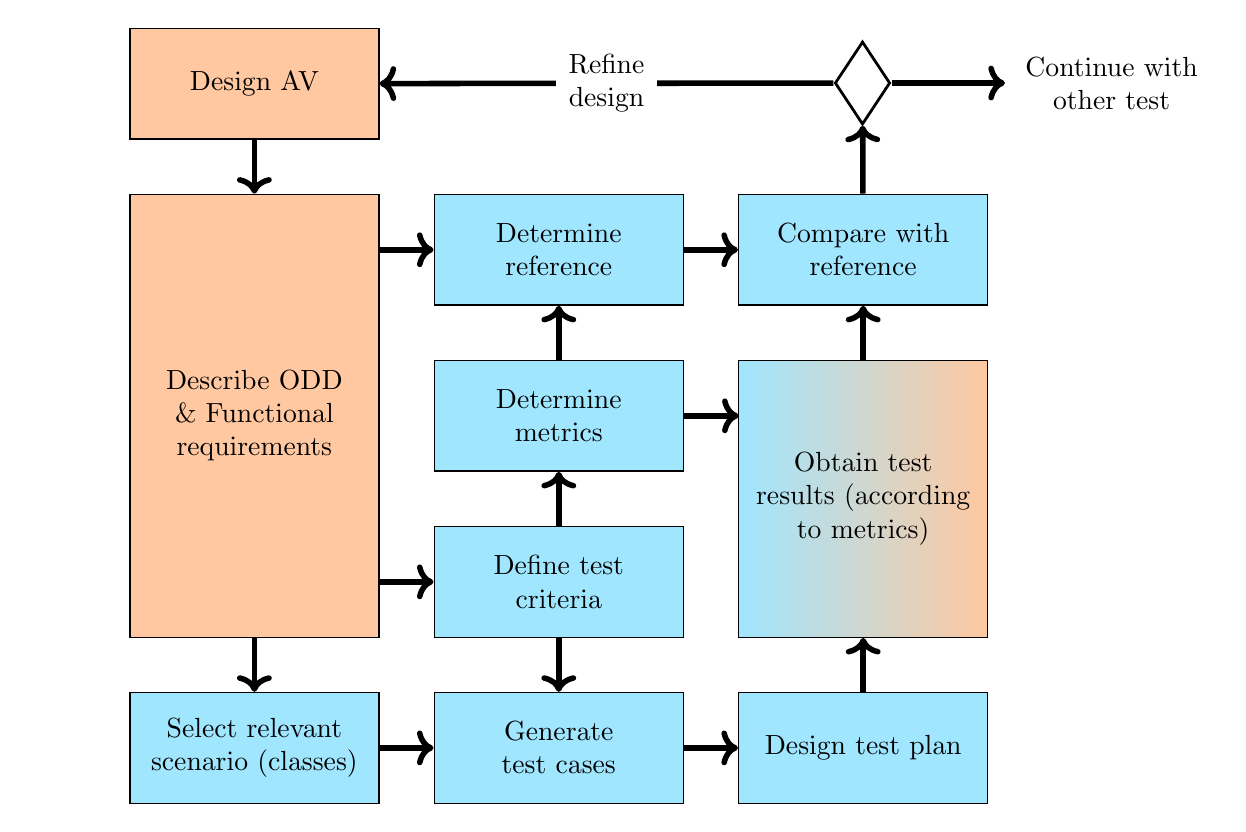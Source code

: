 % Define colors
\definecolor{colorCETRAN}{RGB}{160, 230, 255}
\definecolor{colorAV}{RGB}{255, 200, 160}
%
% Define lengths
\newlength{\blkw}\setlength{\blkw}{9em}
\newlength{\blkh}\setlength{\blkh}{4em}
\newlength{\sep}\setlength{\sep}{2em}
%
% Define styles
\tikzstyle{block}=[draw, minimum width=\blkw, minimum height=\blkh, text width=\blkw-1em, align=center, anchor=north west, line width=.5pt]
\tikzstyle{assessor}=[block, fill=colorCETRAN]
\tikzstyle{av}=[block, fill=colorAV]
\tikzstyle{assessor and av}=[block, left color=colorCETRAN, right color=colorAV]
\tikzstyle{decision}=[draw, diamond, minimum width=2em, minimum height=3em, line width=1pt]
\tikzstyle{arrow}=[->, line width=2pt]
\begin{tikzpicture}
	% Blocks
	\node[av](design) at (0, 0) {Design AV};
	\node[av, minimum height=3\blkh+2\sep](odd) at (0, -\blkh-\sep) {Describe ODD \& Functional requirements};
	\node[assessor](select) at (0, -4\blkh-4\sep) {Select relevant scenario (classes)};
	\node[assessor](reference) at (\blkw+\sep, -\blkh-\sep) {Determine reference};
	\node[assessor](metrics) at (\blkw+\sep, -2\blkh-2\sep) {Determine metrics};
	\node[assessor](criteria) at (\blkw+\sep, -3\blkh-3\sep) {Define test criteria};
	\node[assessor](test case) at (\blkw+\sep, -4\blkh-4\sep) {Generate test cases};
	\node[assessor](compare) at (2\blkw+2\sep, -\blkh-\sep) {Compare with reference};
	\node[assessor and av, minimum height=2\blkh+\sep](obtain metrics) at (2\blkw+2\sep, -2\blkh-2\sep) {Obtain test results (according to metrics)};
	\node[assessor](test) at (2\blkw+2\sep, -4\blkh-4\sep) {Design test plan};
	
	% Decision block
	\node[decision](decision) at (2.5\blkw+2\sep, -.5\blkh){};
	\node[right of=decision, node distance=\blkw, text width=7em, align=center](next) {Continue with other test};
	
	% Arrows
	\draw[arrow] (design) -- (odd);
	\draw[arrow] (odd) -- (select);
	\foreach \blk in {reference, criteria} {
		\node[coordinate, left of=\blk, node distance=.5\blkw+\sep](helper){};
		\draw[arrow] (helper) -- (\blk);
	}
	\draw[arrow] (metrics) -- (reference);
	\draw[arrow] (criteria) -- (metrics);
	\draw[arrow] (select) -- (test case);
	\draw[arrow] (criteria) -- (test case);
	\draw[arrow] (test case) -- (test);
	\draw[arrow] (test) -- (obtain metrics);
	\node[coordinate, right of=metrics, node distance=.5\blkw+\sep](helper){};
	\draw[arrow] (metrics) -- (helper);
	\draw[arrow] (obtain metrics) -- (compare);
	\draw[arrow] (reference) -- (compare);
	\draw[arrow] (compare) -- (decision);
	\draw[arrow] (decision) -- node[fill=white, align=center, text width=3em]{Refine design} (design);
	\draw[arrow] (decision) -- (next);
\end{tikzpicture}